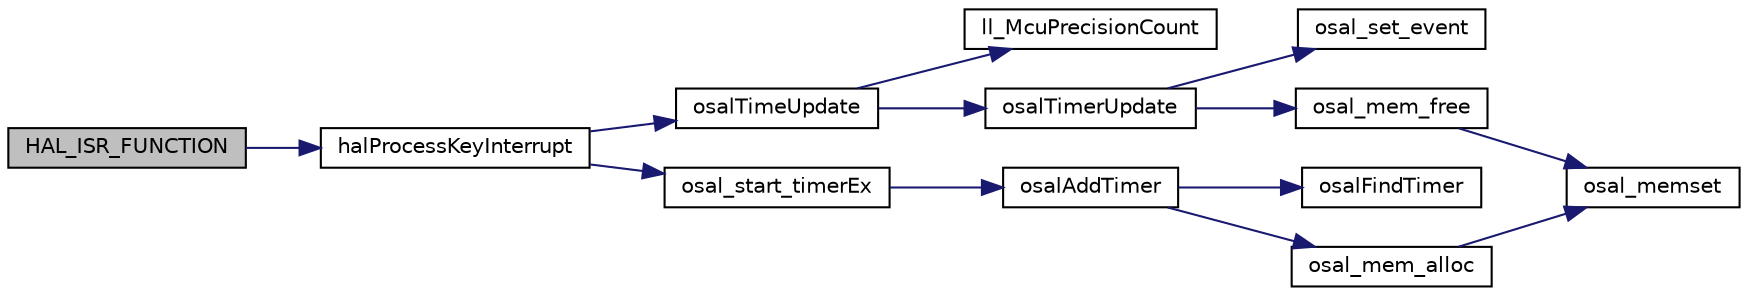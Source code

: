 digraph "HAL_ISR_FUNCTION"
{
  edge [fontname="Helvetica",fontsize="10",labelfontname="Helvetica",labelfontsize="10"];
  node [fontname="Helvetica",fontsize="10",shape=record];
  rankdir="LR";
  Node1 [label="HAL_ISR_FUNCTION",height=0.2,width=0.4,color="black", fillcolor="grey75", style="filled" fontcolor="black"];
  Node1 -> Node2 [color="midnightblue",fontsize="10",style="solid",fontname="Helvetica"];
  Node2 [label="halProcessKeyInterrupt",height=0.2,width=0.4,color="black", fillcolor="white", style="filled",URL="$_c_c2541_a_r_c_2hal__key_8c.html#af09dae68192c09e70f20ffe228c5f336"];
  Node2 -> Node3 [color="midnightblue",fontsize="10",style="solid",fontname="Helvetica"];
  Node3 [label="osalTimeUpdate",height=0.2,width=0.4,color="black", fillcolor="white", style="filled",URL="$_o_s_a_l___clock_b_l_e_8c.html#a8804104d86f657b1d518d8ca251401e6"];
  Node3 -> Node4 [color="midnightblue",fontsize="10",style="solid",fontname="Helvetica"];
  Node4 [label="ll_McuPrecisionCount",height=0.2,width=0.4,color="black", fillcolor="white", style="filled",URL="$_o_s_a_l___clock_b_l_e_8c.html#ab4d09fa8970ec80f938854a55b704d99"];
  Node3 -> Node5 [color="midnightblue",fontsize="10",style="solid",fontname="Helvetica"];
  Node5 [label="osalTimerUpdate",height=0.2,width=0.4,color="black", fillcolor="white", style="filled",URL="$_o_s_a_l___timers_8c.html#ac7b5d3116a9b69d12c4a48cdf0bef344"];
  Node5 -> Node6 [color="midnightblue",fontsize="10",style="solid",fontname="Helvetica"];
  Node6 [label="osal_set_event",height=0.2,width=0.4,color="black", fillcolor="white", style="filled",URL="$_o_s_a_l_8c.html#a67e62da8a1085ffe8f6a06c88736666a"];
  Node5 -> Node7 [color="midnightblue",fontsize="10",style="solid",fontname="Helvetica"];
  Node7 [label="osal_mem_free",height=0.2,width=0.4,color="black", fillcolor="white", style="filled",URL="$_o_s_a_l___memory_8c.html#a56201dc39c693c759d1ce0812b6b0eef"];
  Node7 -> Node8 [color="midnightblue",fontsize="10",style="solid",fontname="Helvetica"];
  Node8 [label="osal_memset",height=0.2,width=0.4,color="black", fillcolor="white", style="filled",URL="$_o_s_a_l_8c.html#a7a416b7daf0407f6a1b92b71fc12847e"];
  Node2 -> Node9 [color="midnightblue",fontsize="10",style="solid",fontname="Helvetica"];
  Node9 [label="osal_start_timerEx",height=0.2,width=0.4,color="black", fillcolor="white", style="filled",URL="$_o_s_a_l___timers_8c.html#aa3e6ecb3801d86f27304d0791982c646"];
  Node9 -> Node10 [color="midnightblue",fontsize="10",style="solid",fontname="Helvetica"];
  Node10 [label="osalAddTimer",height=0.2,width=0.4,color="black", fillcolor="white", style="filled",URL="$_o_s_a_l___timers_8c.html#ae62830e096148b7353b2bf07761336d6"];
  Node10 -> Node11 [color="midnightblue",fontsize="10",style="solid",fontname="Helvetica"];
  Node11 [label="osalFindTimer",height=0.2,width=0.4,color="black", fillcolor="white", style="filled",URL="$_o_s_a_l___timers_8c.html#a69f3f300b70eae0a5a483a8db32c4d84"];
  Node10 -> Node12 [color="midnightblue",fontsize="10",style="solid",fontname="Helvetica"];
  Node12 [label="osal_mem_alloc",height=0.2,width=0.4,color="black", fillcolor="white", style="filled",URL="$_o_s_a_l___memory_8c.html#ae5cbc213a1cab3be5f0963a4b75408c4"];
  Node12 -> Node8 [color="midnightblue",fontsize="10",style="solid",fontname="Helvetica"];
}
